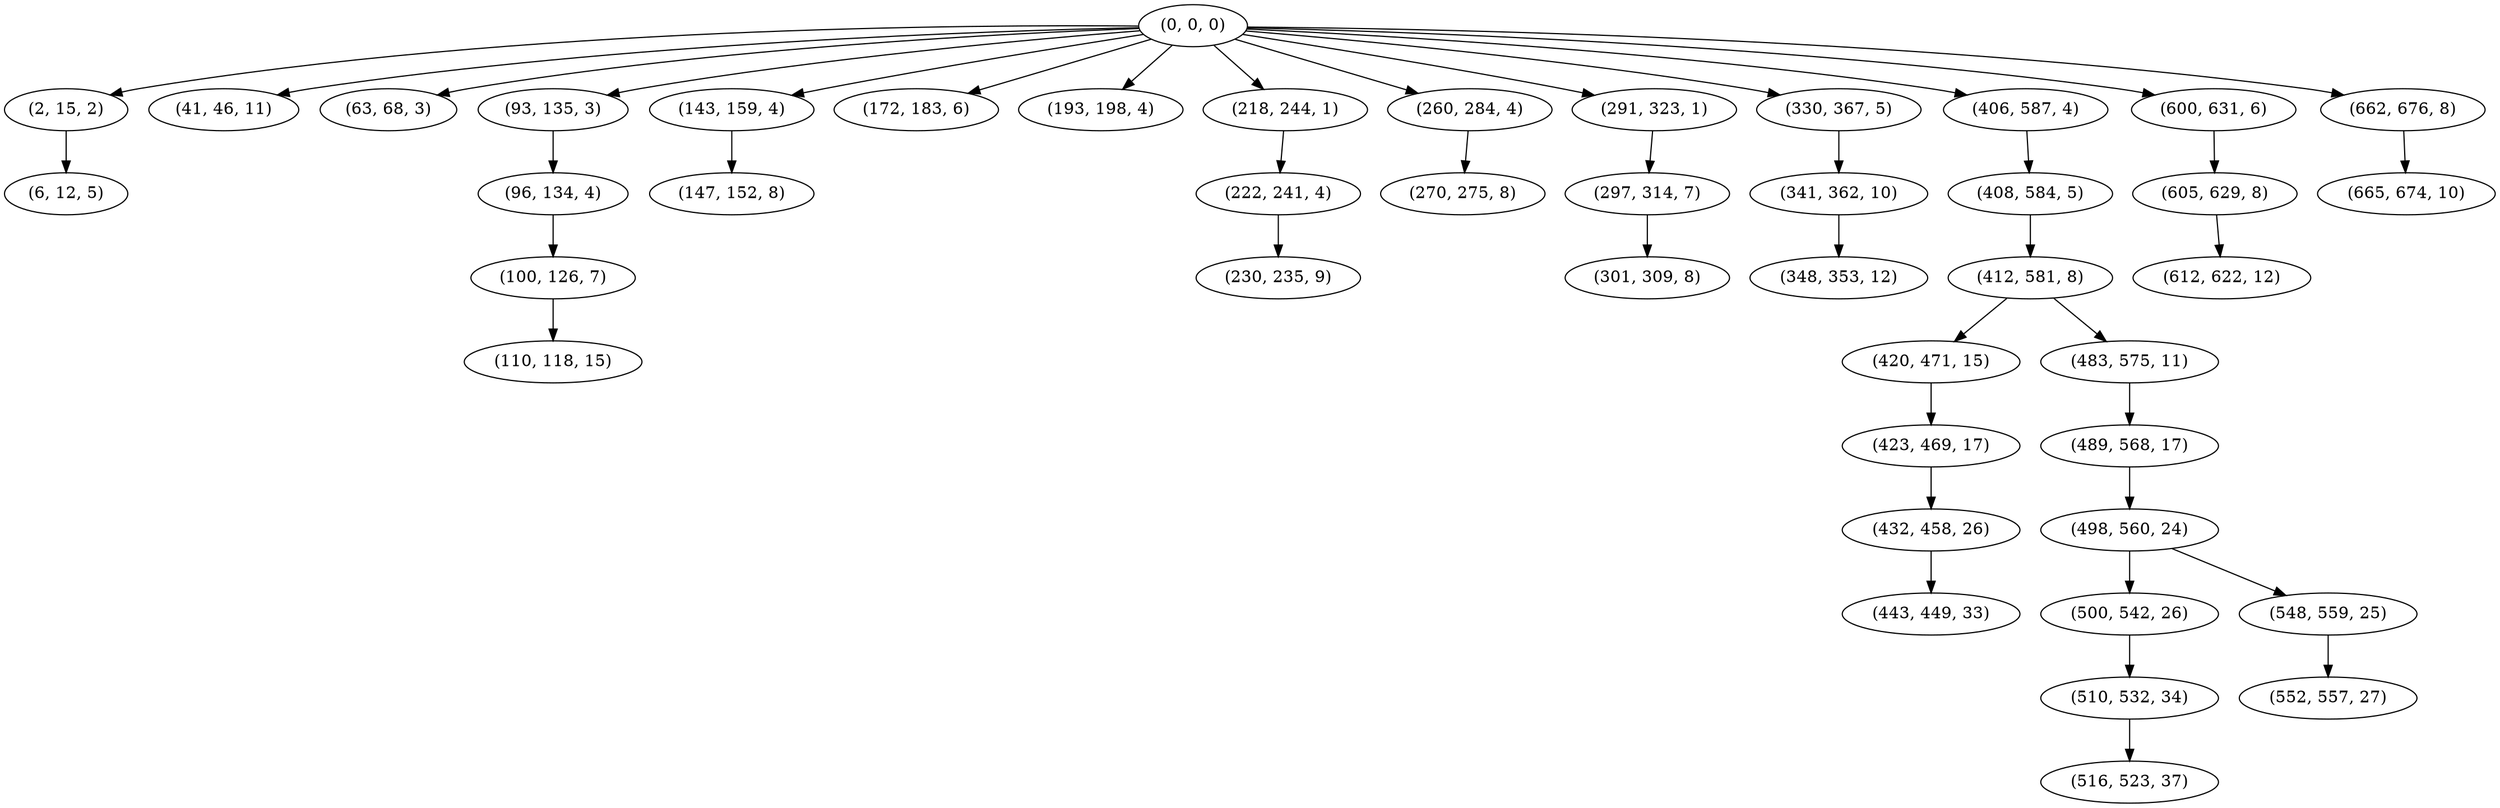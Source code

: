 digraph tree {
    "(0, 0, 0)";
    "(2, 15, 2)";
    "(6, 12, 5)";
    "(41, 46, 11)";
    "(63, 68, 3)";
    "(93, 135, 3)";
    "(96, 134, 4)";
    "(100, 126, 7)";
    "(110, 118, 15)";
    "(143, 159, 4)";
    "(147, 152, 8)";
    "(172, 183, 6)";
    "(193, 198, 4)";
    "(218, 244, 1)";
    "(222, 241, 4)";
    "(230, 235, 9)";
    "(260, 284, 4)";
    "(270, 275, 8)";
    "(291, 323, 1)";
    "(297, 314, 7)";
    "(301, 309, 8)";
    "(330, 367, 5)";
    "(341, 362, 10)";
    "(348, 353, 12)";
    "(406, 587, 4)";
    "(408, 584, 5)";
    "(412, 581, 8)";
    "(420, 471, 15)";
    "(423, 469, 17)";
    "(432, 458, 26)";
    "(443, 449, 33)";
    "(483, 575, 11)";
    "(489, 568, 17)";
    "(498, 560, 24)";
    "(500, 542, 26)";
    "(510, 532, 34)";
    "(516, 523, 37)";
    "(548, 559, 25)";
    "(552, 557, 27)";
    "(600, 631, 6)";
    "(605, 629, 8)";
    "(612, 622, 12)";
    "(662, 676, 8)";
    "(665, 674, 10)";
    "(0, 0, 0)" -> "(2, 15, 2)";
    "(0, 0, 0)" -> "(41, 46, 11)";
    "(0, 0, 0)" -> "(63, 68, 3)";
    "(0, 0, 0)" -> "(93, 135, 3)";
    "(0, 0, 0)" -> "(143, 159, 4)";
    "(0, 0, 0)" -> "(172, 183, 6)";
    "(0, 0, 0)" -> "(193, 198, 4)";
    "(0, 0, 0)" -> "(218, 244, 1)";
    "(0, 0, 0)" -> "(260, 284, 4)";
    "(0, 0, 0)" -> "(291, 323, 1)";
    "(0, 0, 0)" -> "(330, 367, 5)";
    "(0, 0, 0)" -> "(406, 587, 4)";
    "(0, 0, 0)" -> "(600, 631, 6)";
    "(0, 0, 0)" -> "(662, 676, 8)";
    "(2, 15, 2)" -> "(6, 12, 5)";
    "(93, 135, 3)" -> "(96, 134, 4)";
    "(96, 134, 4)" -> "(100, 126, 7)";
    "(100, 126, 7)" -> "(110, 118, 15)";
    "(143, 159, 4)" -> "(147, 152, 8)";
    "(218, 244, 1)" -> "(222, 241, 4)";
    "(222, 241, 4)" -> "(230, 235, 9)";
    "(260, 284, 4)" -> "(270, 275, 8)";
    "(291, 323, 1)" -> "(297, 314, 7)";
    "(297, 314, 7)" -> "(301, 309, 8)";
    "(330, 367, 5)" -> "(341, 362, 10)";
    "(341, 362, 10)" -> "(348, 353, 12)";
    "(406, 587, 4)" -> "(408, 584, 5)";
    "(408, 584, 5)" -> "(412, 581, 8)";
    "(412, 581, 8)" -> "(420, 471, 15)";
    "(412, 581, 8)" -> "(483, 575, 11)";
    "(420, 471, 15)" -> "(423, 469, 17)";
    "(423, 469, 17)" -> "(432, 458, 26)";
    "(432, 458, 26)" -> "(443, 449, 33)";
    "(483, 575, 11)" -> "(489, 568, 17)";
    "(489, 568, 17)" -> "(498, 560, 24)";
    "(498, 560, 24)" -> "(500, 542, 26)";
    "(498, 560, 24)" -> "(548, 559, 25)";
    "(500, 542, 26)" -> "(510, 532, 34)";
    "(510, 532, 34)" -> "(516, 523, 37)";
    "(548, 559, 25)" -> "(552, 557, 27)";
    "(600, 631, 6)" -> "(605, 629, 8)";
    "(605, 629, 8)" -> "(612, 622, 12)";
    "(662, 676, 8)" -> "(665, 674, 10)";
}
